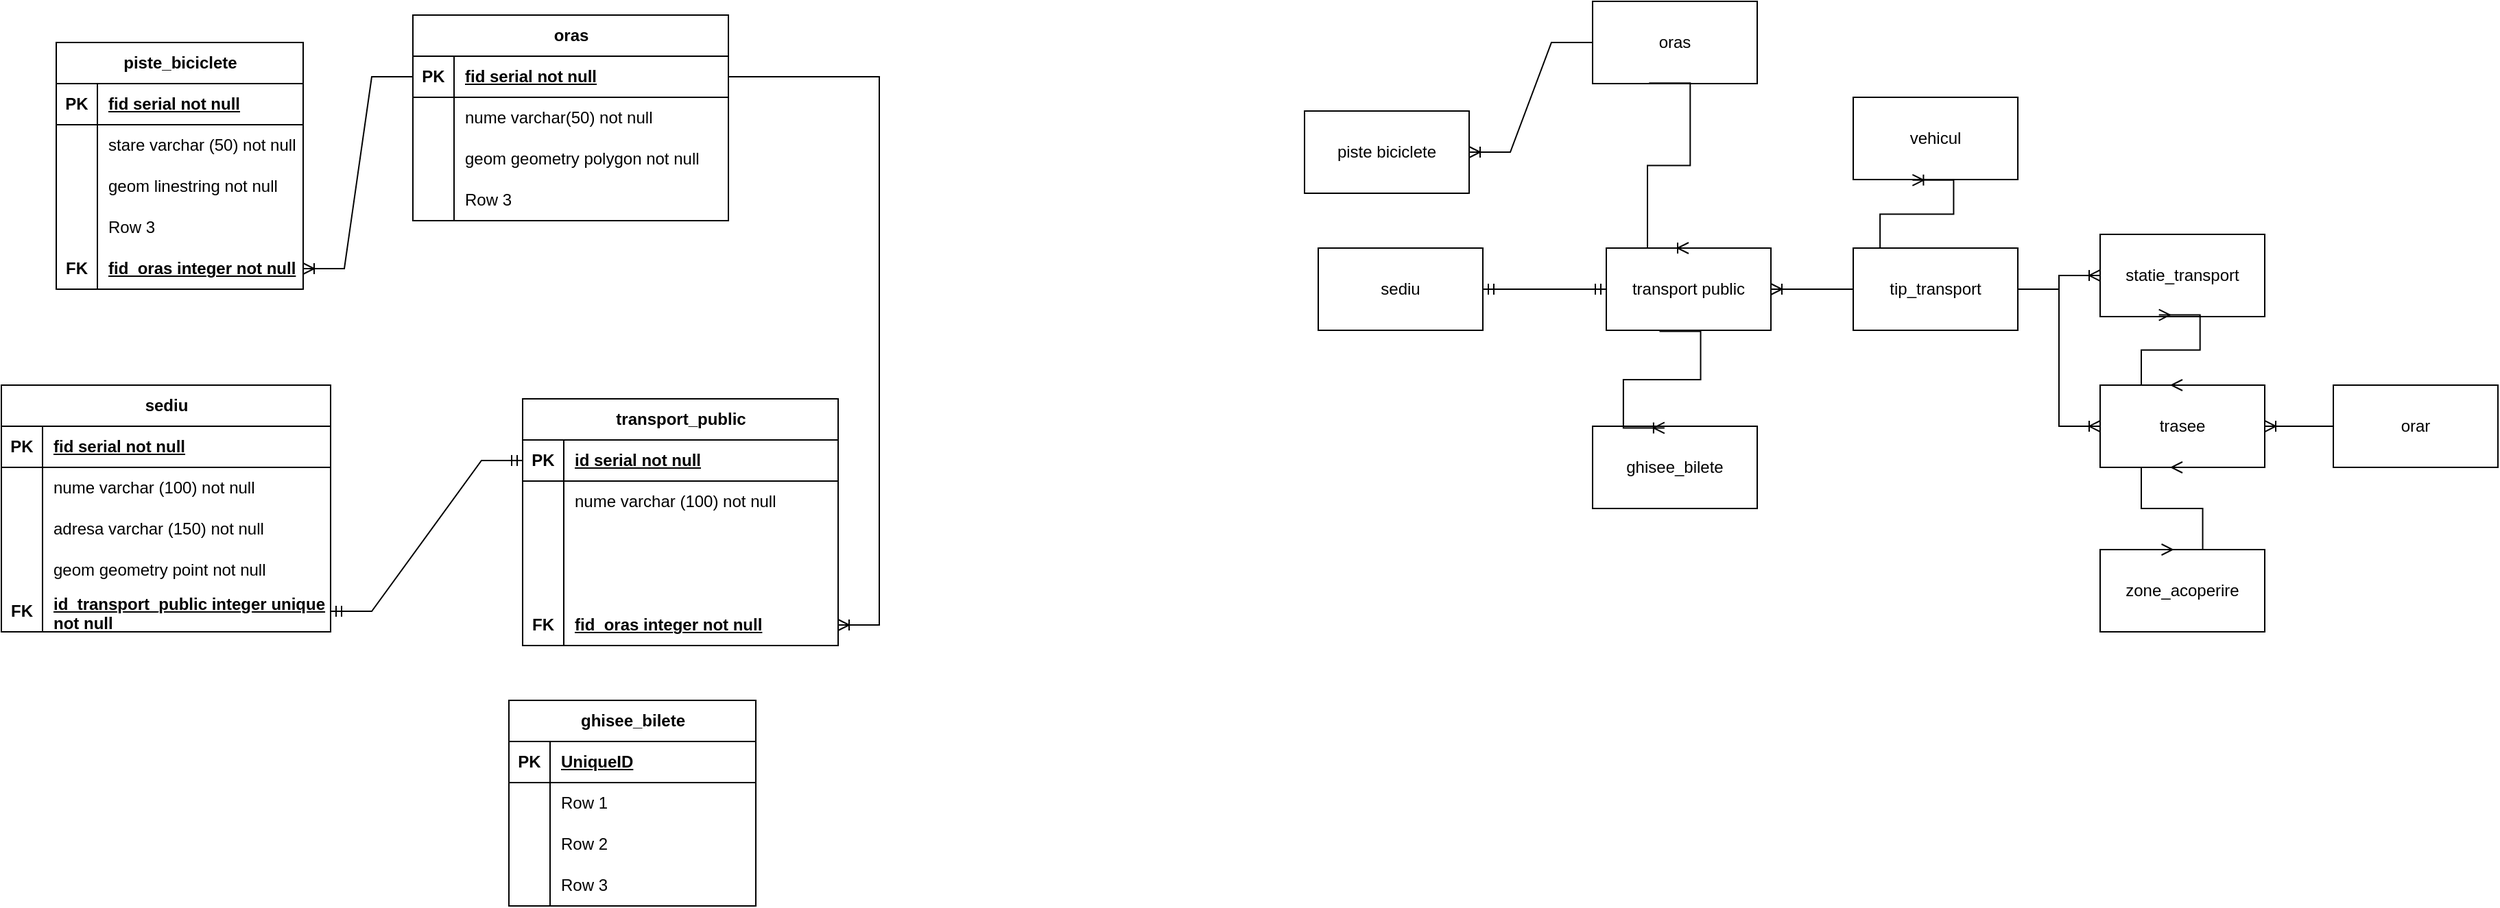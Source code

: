 <mxfile version="27.1.6">
  <diagram name="Page-1" id="tIY_-LA0D652actFkFMn">
    <mxGraphModel dx="2907" dy="660" grid="1" gridSize="10" guides="1" tooltips="1" connect="1" arrows="1" fold="1" page="1" pageScale="1" pageWidth="850" pageHeight="1100" math="0" shadow="0">
      <root>
        <mxCell id="0" />
        <mxCell id="1" parent="0" />
        <mxCell id="0Iq-WSl2Ginb7lKAHvDm-1" value="oras" style="rounded=0;whiteSpace=wrap;html=1;" vertex="1" parent="1">
          <mxGeometry x="160" y="50" width="120" height="60" as="geometry" />
        </mxCell>
        <mxCell id="0Iq-WSl2Ginb7lKAHvDm-2" value="transport public" style="rounded=0;whiteSpace=wrap;html=1;" vertex="1" parent="1">
          <mxGeometry x="170" y="230" width="120" height="60" as="geometry" />
        </mxCell>
        <mxCell id="0Iq-WSl2Ginb7lKAHvDm-3" value="tip_transport" style="rounded=0;whiteSpace=wrap;html=1;" vertex="1" parent="1">
          <mxGeometry x="350" y="230" width="120" height="60" as="geometry" />
        </mxCell>
        <mxCell id="0Iq-WSl2Ginb7lKAHvDm-4" value="statie_transport" style="rounded=0;whiteSpace=wrap;html=1;" vertex="1" parent="1">
          <mxGeometry x="530" y="220" width="120" height="60" as="geometry" />
        </mxCell>
        <mxCell id="0Iq-WSl2Ginb7lKAHvDm-6" value="trasee" style="rounded=0;whiteSpace=wrap;html=1;" vertex="1" parent="1">
          <mxGeometry x="530" y="330" width="120" height="60" as="geometry" />
        </mxCell>
        <mxCell id="0Iq-WSl2Ginb7lKAHvDm-7" value="" style="edgeStyle=entityRelationEdgeStyle;fontSize=12;html=1;endArrow=ERoneToMany;rounded=0;exitX=0.343;exitY=0.993;exitDx=0;exitDy=0;exitPerimeter=0;entryX=0.5;entryY=0;entryDx=0;entryDy=0;" edge="1" parent="1" source="0Iq-WSl2Ginb7lKAHvDm-1" target="0Iq-WSl2Ginb7lKAHvDm-2">
          <mxGeometry width="100" height="100" relative="1" as="geometry">
            <mxPoint x="180" y="320" as="sourcePoint" />
            <mxPoint x="280" y="220" as="targetPoint" />
          </mxGeometry>
        </mxCell>
        <mxCell id="0Iq-WSl2Ginb7lKAHvDm-8" value="" style="edgeStyle=entityRelationEdgeStyle;fontSize=12;html=1;endArrow=ERoneToMany;rounded=0;" edge="1" parent="1" source="0Iq-WSl2Ginb7lKAHvDm-3" target="0Iq-WSl2Ginb7lKAHvDm-2">
          <mxGeometry width="100" height="100" relative="1" as="geometry">
            <mxPoint x="190" y="400" as="sourcePoint" />
            <mxPoint x="290" y="300" as="targetPoint" />
          </mxGeometry>
        </mxCell>
        <mxCell id="0Iq-WSl2Ginb7lKAHvDm-9" value="" style="edgeStyle=entityRelationEdgeStyle;fontSize=12;html=1;endArrow=ERoneToMany;rounded=0;" edge="1" parent="1" source="0Iq-WSl2Ginb7lKAHvDm-3" target="0Iq-WSl2Ginb7lKAHvDm-4">
          <mxGeometry width="100" height="100" relative="1" as="geometry">
            <mxPoint x="380" y="410" as="sourcePoint" />
            <mxPoint x="480" y="310" as="targetPoint" />
          </mxGeometry>
        </mxCell>
        <mxCell id="0Iq-WSl2Ginb7lKAHvDm-10" value="" style="edgeStyle=entityRelationEdgeStyle;fontSize=12;html=1;endArrow=ERoneToMany;rounded=0;" edge="1" parent="1" source="0Iq-WSl2Ginb7lKAHvDm-3" target="0Iq-WSl2Ginb7lKAHvDm-6">
          <mxGeometry width="100" height="100" relative="1" as="geometry">
            <mxPoint x="380" y="410" as="sourcePoint" />
            <mxPoint x="480" y="310" as="targetPoint" />
            <Array as="points">
              <mxPoint x="490" y="380" />
            </Array>
          </mxGeometry>
        </mxCell>
        <mxCell id="0Iq-WSl2Ginb7lKAHvDm-11" value="ghisee_bilete" style="rounded=0;whiteSpace=wrap;html=1;" vertex="1" parent="1">
          <mxGeometry x="160" y="360" width="120" height="60" as="geometry" />
        </mxCell>
        <mxCell id="0Iq-WSl2Ginb7lKAHvDm-12" value="" style="edgeStyle=entityRelationEdgeStyle;fontSize=12;html=1;endArrow=ERoneToMany;rounded=0;exitX=0.323;exitY=1.013;exitDx=0;exitDy=0;exitPerimeter=0;entryX=0.437;entryY=0.02;entryDx=0;entryDy=0;entryPerimeter=0;" edge="1" parent="1" source="0Iq-WSl2Ginb7lKAHvDm-2" target="0Iq-WSl2Ginb7lKAHvDm-11">
          <mxGeometry width="100" height="100" relative="1" as="geometry">
            <mxPoint x="380" y="410" as="sourcePoint" />
            <mxPoint x="210" y="364" as="targetPoint" />
          </mxGeometry>
        </mxCell>
        <mxCell id="0Iq-WSl2Ginb7lKAHvDm-13" value="sediu" style="rounded=0;whiteSpace=wrap;html=1;" vertex="1" parent="1">
          <mxGeometry x="-40" y="230" width="120" height="60" as="geometry" />
        </mxCell>
        <mxCell id="0Iq-WSl2Ginb7lKAHvDm-14" value="" style="edgeStyle=entityRelationEdgeStyle;fontSize=12;html=1;endArrow=ERmany;startArrow=ERmany;rounded=0;exitX=0.357;exitY=0.98;exitDx=0;exitDy=0;exitPerimeter=0;entryX=0.5;entryY=0;entryDx=0;entryDy=0;" edge="1" parent="1" source="0Iq-WSl2Ginb7lKAHvDm-4" target="0Iq-WSl2Ginb7lKAHvDm-6">
          <mxGeometry width="100" height="100" relative="1" as="geometry">
            <mxPoint x="380" y="410" as="sourcePoint" />
            <mxPoint x="480" y="310" as="targetPoint" />
          </mxGeometry>
        </mxCell>
        <mxCell id="0Iq-WSl2Ginb7lKAHvDm-15" value="" style="edgeStyle=entityRelationEdgeStyle;fontSize=12;html=1;endArrow=ERmandOne;startArrow=ERmandOne;rounded=0;" edge="1" parent="1" source="0Iq-WSl2Ginb7lKAHvDm-13" target="0Iq-WSl2Ginb7lKAHvDm-2">
          <mxGeometry width="100" height="100" relative="1" as="geometry">
            <mxPoint x="380" y="410" as="sourcePoint" />
            <mxPoint x="480" y="310" as="targetPoint" />
          </mxGeometry>
        </mxCell>
        <mxCell id="0Iq-WSl2Ginb7lKAHvDm-17" value="piste biciclete" style="rounded=0;whiteSpace=wrap;html=1;" vertex="1" parent="1">
          <mxGeometry x="-50" y="130" width="120" height="60" as="geometry" />
        </mxCell>
        <mxCell id="0Iq-WSl2Ginb7lKAHvDm-18" value="" style="edgeStyle=entityRelationEdgeStyle;fontSize=12;html=1;endArrow=ERoneToMany;rounded=0;exitX=0;exitY=0.5;exitDx=0;exitDy=0;" edge="1" parent="1" source="0Iq-WSl2Ginb7lKAHvDm-1" target="0Iq-WSl2Ginb7lKAHvDm-17">
          <mxGeometry width="100" height="100" relative="1" as="geometry">
            <mxPoint x="130" y="200" as="sourcePoint" />
            <mxPoint x="230" y="100" as="targetPoint" />
          </mxGeometry>
        </mxCell>
        <mxCell id="0Iq-WSl2Ginb7lKAHvDm-19" value="vehicul" style="rounded=0;whiteSpace=wrap;html=1;" vertex="1" parent="1">
          <mxGeometry x="350" y="120" width="120" height="60" as="geometry" />
        </mxCell>
        <mxCell id="0Iq-WSl2Ginb7lKAHvDm-20" value="" style="edgeStyle=entityRelationEdgeStyle;fontSize=12;html=1;endArrow=ERoneToMany;rounded=0;exitX=0.413;exitY=0;exitDx=0;exitDy=0;exitPerimeter=0;entryX=0.36;entryY=1.007;entryDx=0;entryDy=0;entryPerimeter=0;" edge="1" parent="1" source="0Iq-WSl2Ginb7lKAHvDm-3" target="0Iq-WSl2Ginb7lKAHvDm-19">
          <mxGeometry width="100" height="100" relative="1" as="geometry">
            <mxPoint x="120" y="350" as="sourcePoint" />
            <mxPoint x="220" y="250" as="targetPoint" />
          </mxGeometry>
        </mxCell>
        <mxCell id="0Iq-WSl2Ginb7lKAHvDm-21" value="zone_acoperire" style="rounded=0;whiteSpace=wrap;html=1;" vertex="1" parent="1">
          <mxGeometry x="530" y="450" width="120" height="60" as="geometry" />
        </mxCell>
        <mxCell id="0Iq-WSl2Ginb7lKAHvDm-22" value="" style="edgeStyle=entityRelationEdgeStyle;fontSize=12;html=1;endArrow=ERmany;startArrow=ERmany;rounded=0;entryX=0.5;entryY=1;entryDx=0;entryDy=0;exitX=0.373;exitY=0;exitDx=0;exitDy=0;exitPerimeter=0;" edge="1" parent="1" source="0Iq-WSl2Ginb7lKAHvDm-21" target="0Iq-WSl2Ginb7lKAHvDm-6">
          <mxGeometry width="100" height="100" relative="1" as="geometry">
            <mxPoint x="375" y="500" as="sourcePoint" />
            <mxPoint x="475" y="400" as="targetPoint" />
          </mxGeometry>
        </mxCell>
        <mxCell id="0Iq-WSl2Ginb7lKAHvDm-23" value="orar" style="rounded=0;whiteSpace=wrap;html=1;" vertex="1" parent="1">
          <mxGeometry x="700" y="330" width="120" height="60" as="geometry" />
        </mxCell>
        <mxCell id="0Iq-WSl2Ginb7lKAHvDm-24" value="" style="edgeStyle=entityRelationEdgeStyle;fontSize=12;html=1;endArrow=ERoneToMany;rounded=0;exitX=0;exitY=0.5;exitDx=0;exitDy=0;" edge="1" parent="1" source="0Iq-WSl2Ginb7lKAHvDm-23" target="0Iq-WSl2Ginb7lKAHvDm-6">
          <mxGeometry width="100" height="100" relative="1" as="geometry">
            <mxPoint x="490" y="360" as="sourcePoint" />
            <mxPoint x="590" y="260" as="targetPoint" />
          </mxGeometry>
        </mxCell>
        <mxCell id="0Iq-WSl2Ginb7lKAHvDm-25" value="oras" style="shape=table;startSize=30;container=1;collapsible=1;childLayout=tableLayout;fixedRows=1;rowLines=0;fontStyle=1;align=center;resizeLast=1;html=1;" vertex="1" parent="1">
          <mxGeometry x="-700" y="60" width="230" height="150" as="geometry" />
        </mxCell>
        <mxCell id="0Iq-WSl2Ginb7lKAHvDm-26" value="" style="shape=tableRow;horizontal=0;startSize=0;swimlaneHead=0;swimlaneBody=0;fillColor=none;collapsible=0;dropTarget=0;points=[[0,0.5],[1,0.5]];portConstraint=eastwest;top=0;left=0;right=0;bottom=1;" vertex="1" parent="0Iq-WSl2Ginb7lKAHvDm-25">
          <mxGeometry y="30" width="230" height="30" as="geometry" />
        </mxCell>
        <mxCell id="0Iq-WSl2Ginb7lKAHvDm-27" value="PK" style="shape=partialRectangle;connectable=0;fillColor=none;top=0;left=0;bottom=0;right=0;fontStyle=1;overflow=hidden;whiteSpace=wrap;html=1;" vertex="1" parent="0Iq-WSl2Ginb7lKAHvDm-26">
          <mxGeometry width="30" height="30" as="geometry">
            <mxRectangle width="30" height="30" as="alternateBounds" />
          </mxGeometry>
        </mxCell>
        <mxCell id="0Iq-WSl2Ginb7lKAHvDm-28" value="fid serial not null" style="shape=partialRectangle;connectable=0;fillColor=none;top=0;left=0;bottom=0;right=0;align=left;spacingLeft=6;fontStyle=5;overflow=hidden;whiteSpace=wrap;html=1;" vertex="1" parent="0Iq-WSl2Ginb7lKAHvDm-26">
          <mxGeometry x="30" width="200" height="30" as="geometry">
            <mxRectangle width="200" height="30" as="alternateBounds" />
          </mxGeometry>
        </mxCell>
        <mxCell id="0Iq-WSl2Ginb7lKAHvDm-29" value="" style="shape=tableRow;horizontal=0;startSize=0;swimlaneHead=0;swimlaneBody=0;fillColor=none;collapsible=0;dropTarget=0;points=[[0,0.5],[1,0.5]];portConstraint=eastwest;top=0;left=0;right=0;bottom=0;" vertex="1" parent="0Iq-WSl2Ginb7lKAHvDm-25">
          <mxGeometry y="60" width="230" height="30" as="geometry" />
        </mxCell>
        <mxCell id="0Iq-WSl2Ginb7lKAHvDm-30" value="" style="shape=partialRectangle;connectable=0;fillColor=none;top=0;left=0;bottom=0;right=0;editable=1;overflow=hidden;whiteSpace=wrap;html=1;" vertex="1" parent="0Iq-WSl2Ginb7lKAHvDm-29">
          <mxGeometry width="30" height="30" as="geometry">
            <mxRectangle width="30" height="30" as="alternateBounds" />
          </mxGeometry>
        </mxCell>
        <mxCell id="0Iq-WSl2Ginb7lKAHvDm-31" value="nume varchar(50) not null" style="shape=partialRectangle;connectable=0;fillColor=none;top=0;left=0;bottom=0;right=0;align=left;spacingLeft=6;overflow=hidden;whiteSpace=wrap;html=1;" vertex="1" parent="0Iq-WSl2Ginb7lKAHvDm-29">
          <mxGeometry x="30" width="200" height="30" as="geometry">
            <mxRectangle width="200" height="30" as="alternateBounds" />
          </mxGeometry>
        </mxCell>
        <mxCell id="0Iq-WSl2Ginb7lKAHvDm-32" value="" style="shape=tableRow;horizontal=0;startSize=0;swimlaneHead=0;swimlaneBody=0;fillColor=none;collapsible=0;dropTarget=0;points=[[0,0.5],[1,0.5]];portConstraint=eastwest;top=0;left=0;right=0;bottom=0;" vertex="1" parent="0Iq-WSl2Ginb7lKAHvDm-25">
          <mxGeometry y="90" width="230" height="30" as="geometry" />
        </mxCell>
        <mxCell id="0Iq-WSl2Ginb7lKAHvDm-33" value="" style="shape=partialRectangle;connectable=0;fillColor=none;top=0;left=0;bottom=0;right=0;editable=1;overflow=hidden;whiteSpace=wrap;html=1;" vertex="1" parent="0Iq-WSl2Ginb7lKAHvDm-32">
          <mxGeometry width="30" height="30" as="geometry">
            <mxRectangle width="30" height="30" as="alternateBounds" />
          </mxGeometry>
        </mxCell>
        <mxCell id="0Iq-WSl2Ginb7lKAHvDm-34" value="geom geometry polygon not null" style="shape=partialRectangle;connectable=0;fillColor=none;top=0;left=0;bottom=0;right=0;align=left;spacingLeft=6;overflow=hidden;whiteSpace=wrap;html=1;" vertex="1" parent="0Iq-WSl2Ginb7lKAHvDm-32">
          <mxGeometry x="30" width="200" height="30" as="geometry">
            <mxRectangle width="200" height="30" as="alternateBounds" />
          </mxGeometry>
        </mxCell>
        <mxCell id="0Iq-WSl2Ginb7lKAHvDm-35" value="" style="shape=tableRow;horizontal=0;startSize=0;swimlaneHead=0;swimlaneBody=0;fillColor=none;collapsible=0;dropTarget=0;points=[[0,0.5],[1,0.5]];portConstraint=eastwest;top=0;left=0;right=0;bottom=0;" vertex="1" parent="0Iq-WSl2Ginb7lKAHvDm-25">
          <mxGeometry y="120" width="230" height="30" as="geometry" />
        </mxCell>
        <mxCell id="0Iq-WSl2Ginb7lKAHvDm-36" value="" style="shape=partialRectangle;connectable=0;fillColor=none;top=0;left=0;bottom=0;right=0;editable=1;overflow=hidden;whiteSpace=wrap;html=1;" vertex="1" parent="0Iq-WSl2Ginb7lKAHvDm-35">
          <mxGeometry width="30" height="30" as="geometry">
            <mxRectangle width="30" height="30" as="alternateBounds" />
          </mxGeometry>
        </mxCell>
        <mxCell id="0Iq-WSl2Ginb7lKAHvDm-37" value="Row 3" style="shape=partialRectangle;connectable=0;fillColor=none;top=0;left=0;bottom=0;right=0;align=left;spacingLeft=6;overflow=hidden;whiteSpace=wrap;html=1;" vertex="1" parent="0Iq-WSl2Ginb7lKAHvDm-35">
          <mxGeometry x="30" width="200" height="30" as="geometry">
            <mxRectangle width="200" height="30" as="alternateBounds" />
          </mxGeometry>
        </mxCell>
        <mxCell id="0Iq-WSl2Ginb7lKAHvDm-38" value="piste_biciclete" style="shape=table;startSize=30;container=1;collapsible=1;childLayout=tableLayout;fixedRows=1;rowLines=0;fontStyle=1;align=center;resizeLast=1;html=1;" vertex="1" parent="1">
          <mxGeometry x="-960" y="80" width="180" height="180" as="geometry" />
        </mxCell>
        <mxCell id="0Iq-WSl2Ginb7lKAHvDm-39" value="" style="shape=tableRow;horizontal=0;startSize=0;swimlaneHead=0;swimlaneBody=0;fillColor=none;collapsible=0;dropTarget=0;points=[[0,0.5],[1,0.5]];portConstraint=eastwest;top=0;left=0;right=0;bottom=1;" vertex="1" parent="0Iq-WSl2Ginb7lKAHvDm-38">
          <mxGeometry y="30" width="180" height="30" as="geometry" />
        </mxCell>
        <mxCell id="0Iq-WSl2Ginb7lKAHvDm-40" value="PK" style="shape=partialRectangle;connectable=0;fillColor=none;top=0;left=0;bottom=0;right=0;fontStyle=1;overflow=hidden;whiteSpace=wrap;html=1;" vertex="1" parent="0Iq-WSl2Ginb7lKAHvDm-39">
          <mxGeometry width="30" height="30" as="geometry">
            <mxRectangle width="30" height="30" as="alternateBounds" />
          </mxGeometry>
        </mxCell>
        <mxCell id="0Iq-WSl2Ginb7lKAHvDm-41" value="fid serial not null" style="shape=partialRectangle;connectable=0;fillColor=none;top=0;left=0;bottom=0;right=0;align=left;spacingLeft=6;fontStyle=5;overflow=hidden;whiteSpace=wrap;html=1;" vertex="1" parent="0Iq-WSl2Ginb7lKAHvDm-39">
          <mxGeometry x="30" width="150" height="30" as="geometry">
            <mxRectangle width="150" height="30" as="alternateBounds" />
          </mxGeometry>
        </mxCell>
        <mxCell id="0Iq-WSl2Ginb7lKAHvDm-42" value="" style="shape=tableRow;horizontal=0;startSize=0;swimlaneHead=0;swimlaneBody=0;fillColor=none;collapsible=0;dropTarget=0;points=[[0,0.5],[1,0.5]];portConstraint=eastwest;top=0;left=0;right=0;bottom=0;" vertex="1" parent="0Iq-WSl2Ginb7lKAHvDm-38">
          <mxGeometry y="60" width="180" height="30" as="geometry" />
        </mxCell>
        <mxCell id="0Iq-WSl2Ginb7lKAHvDm-43" value="" style="shape=partialRectangle;connectable=0;fillColor=none;top=0;left=0;bottom=0;right=0;editable=1;overflow=hidden;whiteSpace=wrap;html=1;" vertex="1" parent="0Iq-WSl2Ginb7lKAHvDm-42">
          <mxGeometry width="30" height="30" as="geometry">
            <mxRectangle width="30" height="30" as="alternateBounds" />
          </mxGeometry>
        </mxCell>
        <mxCell id="0Iq-WSl2Ginb7lKAHvDm-44" value="stare varchar (50) not null" style="shape=partialRectangle;connectable=0;fillColor=none;top=0;left=0;bottom=0;right=0;align=left;spacingLeft=6;overflow=hidden;whiteSpace=wrap;html=1;" vertex="1" parent="0Iq-WSl2Ginb7lKAHvDm-42">
          <mxGeometry x="30" width="150" height="30" as="geometry">
            <mxRectangle width="150" height="30" as="alternateBounds" />
          </mxGeometry>
        </mxCell>
        <mxCell id="0Iq-WSl2Ginb7lKAHvDm-45" value="" style="shape=tableRow;horizontal=0;startSize=0;swimlaneHead=0;swimlaneBody=0;fillColor=none;collapsible=0;dropTarget=0;points=[[0,0.5],[1,0.5]];portConstraint=eastwest;top=0;left=0;right=0;bottom=0;" vertex="1" parent="0Iq-WSl2Ginb7lKAHvDm-38">
          <mxGeometry y="90" width="180" height="30" as="geometry" />
        </mxCell>
        <mxCell id="0Iq-WSl2Ginb7lKAHvDm-46" value="" style="shape=partialRectangle;connectable=0;fillColor=none;top=0;left=0;bottom=0;right=0;editable=1;overflow=hidden;whiteSpace=wrap;html=1;" vertex="1" parent="0Iq-WSl2Ginb7lKAHvDm-45">
          <mxGeometry width="30" height="30" as="geometry">
            <mxRectangle width="30" height="30" as="alternateBounds" />
          </mxGeometry>
        </mxCell>
        <mxCell id="0Iq-WSl2Ginb7lKAHvDm-47" value="geom linestring not null" style="shape=partialRectangle;connectable=0;fillColor=none;top=0;left=0;bottom=0;right=0;align=left;spacingLeft=6;overflow=hidden;whiteSpace=wrap;html=1;" vertex="1" parent="0Iq-WSl2Ginb7lKAHvDm-45">
          <mxGeometry x="30" width="150" height="30" as="geometry">
            <mxRectangle width="150" height="30" as="alternateBounds" />
          </mxGeometry>
        </mxCell>
        <mxCell id="0Iq-WSl2Ginb7lKAHvDm-48" value="" style="shape=tableRow;horizontal=0;startSize=0;swimlaneHead=0;swimlaneBody=0;fillColor=none;collapsible=0;dropTarget=0;points=[[0,0.5],[1,0.5]];portConstraint=eastwest;top=0;left=0;right=0;bottom=0;" vertex="1" parent="0Iq-WSl2Ginb7lKAHvDm-38">
          <mxGeometry y="120" width="180" height="30" as="geometry" />
        </mxCell>
        <mxCell id="0Iq-WSl2Ginb7lKAHvDm-49" value="" style="shape=partialRectangle;connectable=0;fillColor=none;top=0;left=0;bottom=0;right=0;editable=1;overflow=hidden;whiteSpace=wrap;html=1;" vertex="1" parent="0Iq-WSl2Ginb7lKAHvDm-48">
          <mxGeometry width="30" height="30" as="geometry">
            <mxRectangle width="30" height="30" as="alternateBounds" />
          </mxGeometry>
        </mxCell>
        <mxCell id="0Iq-WSl2Ginb7lKAHvDm-50" value="Row 3" style="shape=partialRectangle;connectable=0;fillColor=none;top=0;left=0;bottom=0;right=0;align=left;spacingLeft=6;overflow=hidden;whiteSpace=wrap;html=1;" vertex="1" parent="0Iq-WSl2Ginb7lKAHvDm-48">
          <mxGeometry x="30" width="150" height="30" as="geometry">
            <mxRectangle width="150" height="30" as="alternateBounds" />
          </mxGeometry>
        </mxCell>
        <mxCell id="0Iq-WSl2Ginb7lKAHvDm-52" value="" style="shape=tableRow;horizontal=0;startSize=0;swimlaneHead=0;swimlaneBody=0;fillColor=none;collapsible=0;dropTarget=0;points=[[0,0.5],[1,0.5]];portConstraint=eastwest;top=0;left=0;right=0;bottom=1;" vertex="1" parent="0Iq-WSl2Ginb7lKAHvDm-38">
          <mxGeometry y="150" width="180" height="30" as="geometry" />
        </mxCell>
        <mxCell id="0Iq-WSl2Ginb7lKAHvDm-53" value="FK" style="shape=partialRectangle;connectable=0;fillColor=none;top=0;left=0;bottom=0;right=0;fontStyle=1;overflow=hidden;whiteSpace=wrap;html=1;" vertex="1" parent="0Iq-WSl2Ginb7lKAHvDm-52">
          <mxGeometry width="30" height="30" as="geometry">
            <mxRectangle width="30" height="30" as="alternateBounds" />
          </mxGeometry>
        </mxCell>
        <mxCell id="0Iq-WSl2Ginb7lKAHvDm-54" value="fid_oras integer not null" style="shape=partialRectangle;connectable=0;fillColor=none;top=0;left=0;bottom=0;right=0;align=left;spacingLeft=6;fontStyle=5;overflow=hidden;whiteSpace=wrap;html=1;" vertex="1" parent="0Iq-WSl2Ginb7lKAHvDm-52">
          <mxGeometry x="30" width="150" height="30" as="geometry">
            <mxRectangle width="150" height="30" as="alternateBounds" />
          </mxGeometry>
        </mxCell>
        <mxCell id="0Iq-WSl2Ginb7lKAHvDm-51" value="" style="edgeStyle=entityRelationEdgeStyle;fontSize=12;html=1;endArrow=ERoneToMany;rounded=0;" edge="1" parent="1" source="0Iq-WSl2Ginb7lKAHvDm-26" target="0Iq-WSl2Ginb7lKAHvDm-52">
          <mxGeometry width="100" height="100" relative="1" as="geometry">
            <mxPoint x="-390" y="320" as="sourcePoint" />
            <mxPoint x="-290" y="220" as="targetPoint" />
          </mxGeometry>
        </mxCell>
        <mxCell id="0Iq-WSl2Ginb7lKAHvDm-55" value="transport_public" style="shape=table;startSize=30;container=1;collapsible=1;childLayout=tableLayout;fixedRows=1;rowLines=0;fontStyle=1;align=center;resizeLast=1;html=1;" vertex="1" parent="1">
          <mxGeometry x="-620" y="340" width="230" height="180" as="geometry" />
        </mxCell>
        <mxCell id="0Iq-WSl2Ginb7lKAHvDm-56" value="" style="shape=tableRow;horizontal=0;startSize=0;swimlaneHead=0;swimlaneBody=0;fillColor=none;collapsible=0;dropTarget=0;points=[[0,0.5],[1,0.5]];portConstraint=eastwest;top=0;left=0;right=0;bottom=1;" vertex="1" parent="0Iq-WSl2Ginb7lKAHvDm-55">
          <mxGeometry y="30" width="230" height="30" as="geometry" />
        </mxCell>
        <mxCell id="0Iq-WSl2Ginb7lKAHvDm-57" value="PK" style="shape=partialRectangle;connectable=0;fillColor=none;top=0;left=0;bottom=0;right=0;fontStyle=1;overflow=hidden;whiteSpace=wrap;html=1;" vertex="1" parent="0Iq-WSl2Ginb7lKAHvDm-56">
          <mxGeometry width="30" height="30" as="geometry">
            <mxRectangle width="30" height="30" as="alternateBounds" />
          </mxGeometry>
        </mxCell>
        <mxCell id="0Iq-WSl2Ginb7lKAHvDm-58" value="id serial not null" style="shape=partialRectangle;connectable=0;fillColor=none;top=0;left=0;bottom=0;right=0;align=left;spacingLeft=6;fontStyle=5;overflow=hidden;whiteSpace=wrap;html=1;" vertex="1" parent="0Iq-WSl2Ginb7lKAHvDm-56">
          <mxGeometry x="30" width="200" height="30" as="geometry">
            <mxRectangle width="200" height="30" as="alternateBounds" />
          </mxGeometry>
        </mxCell>
        <mxCell id="0Iq-WSl2Ginb7lKAHvDm-59" value="" style="shape=tableRow;horizontal=0;startSize=0;swimlaneHead=0;swimlaneBody=0;fillColor=none;collapsible=0;dropTarget=0;points=[[0,0.5],[1,0.5]];portConstraint=eastwest;top=0;left=0;right=0;bottom=0;" vertex="1" parent="0Iq-WSl2Ginb7lKAHvDm-55">
          <mxGeometry y="60" width="230" height="30" as="geometry" />
        </mxCell>
        <mxCell id="0Iq-WSl2Ginb7lKAHvDm-60" value="" style="shape=partialRectangle;connectable=0;fillColor=none;top=0;left=0;bottom=0;right=0;editable=1;overflow=hidden;whiteSpace=wrap;html=1;" vertex="1" parent="0Iq-WSl2Ginb7lKAHvDm-59">
          <mxGeometry width="30" height="30" as="geometry">
            <mxRectangle width="30" height="30" as="alternateBounds" />
          </mxGeometry>
        </mxCell>
        <mxCell id="0Iq-WSl2Ginb7lKAHvDm-61" value="nume varchar (100) not null" style="shape=partialRectangle;connectable=0;fillColor=none;top=0;left=0;bottom=0;right=0;align=left;spacingLeft=6;overflow=hidden;whiteSpace=wrap;html=1;" vertex="1" parent="0Iq-WSl2Ginb7lKAHvDm-59">
          <mxGeometry x="30" width="200" height="30" as="geometry">
            <mxRectangle width="200" height="30" as="alternateBounds" />
          </mxGeometry>
        </mxCell>
        <mxCell id="0Iq-WSl2Ginb7lKAHvDm-62" value="" style="shape=tableRow;horizontal=0;startSize=0;swimlaneHead=0;swimlaneBody=0;fillColor=none;collapsible=0;dropTarget=0;points=[[0,0.5],[1,0.5]];portConstraint=eastwest;top=0;left=0;right=0;bottom=0;" vertex="1" parent="0Iq-WSl2Ginb7lKAHvDm-55">
          <mxGeometry y="90" width="230" height="30" as="geometry" />
        </mxCell>
        <mxCell id="0Iq-WSl2Ginb7lKAHvDm-63" value="" style="shape=partialRectangle;connectable=0;fillColor=none;top=0;left=0;bottom=0;right=0;editable=1;overflow=hidden;whiteSpace=wrap;html=1;" vertex="1" parent="0Iq-WSl2Ginb7lKAHvDm-62">
          <mxGeometry width="30" height="30" as="geometry">
            <mxRectangle width="30" height="30" as="alternateBounds" />
          </mxGeometry>
        </mxCell>
        <mxCell id="0Iq-WSl2Ginb7lKAHvDm-64" value="" style="shape=partialRectangle;connectable=0;fillColor=none;top=0;left=0;bottom=0;right=0;align=left;spacingLeft=6;overflow=hidden;whiteSpace=wrap;html=1;" vertex="1" parent="0Iq-WSl2Ginb7lKAHvDm-62">
          <mxGeometry x="30" width="200" height="30" as="geometry">
            <mxRectangle width="200" height="30" as="alternateBounds" />
          </mxGeometry>
        </mxCell>
        <mxCell id="0Iq-WSl2Ginb7lKAHvDm-65" value="" style="shape=tableRow;horizontal=0;startSize=0;swimlaneHead=0;swimlaneBody=0;fillColor=none;collapsible=0;dropTarget=0;points=[[0,0.5],[1,0.5]];portConstraint=eastwest;top=0;left=0;right=0;bottom=0;" vertex="1" parent="0Iq-WSl2Ginb7lKAHvDm-55">
          <mxGeometry y="120" width="230" height="30" as="geometry" />
        </mxCell>
        <mxCell id="0Iq-WSl2Ginb7lKAHvDm-66" value="" style="shape=partialRectangle;connectable=0;fillColor=none;top=0;left=0;bottom=0;right=0;editable=1;overflow=hidden;whiteSpace=wrap;html=1;" vertex="1" parent="0Iq-WSl2Ginb7lKAHvDm-65">
          <mxGeometry width="30" height="30" as="geometry">
            <mxRectangle width="30" height="30" as="alternateBounds" />
          </mxGeometry>
        </mxCell>
        <mxCell id="0Iq-WSl2Ginb7lKAHvDm-67" value="" style="shape=partialRectangle;connectable=0;fillColor=none;top=0;left=0;bottom=0;right=0;align=left;spacingLeft=6;overflow=hidden;whiteSpace=wrap;html=1;" vertex="1" parent="0Iq-WSl2Ginb7lKAHvDm-65">
          <mxGeometry x="30" width="200" height="30" as="geometry">
            <mxRectangle width="200" height="30" as="alternateBounds" />
          </mxGeometry>
        </mxCell>
        <mxCell id="0Iq-WSl2Ginb7lKAHvDm-68" value="" style="shape=tableRow;horizontal=0;startSize=0;swimlaneHead=0;swimlaneBody=0;fillColor=none;collapsible=0;dropTarget=0;points=[[0,0.5],[1,0.5]];portConstraint=eastwest;top=0;left=0;right=0;bottom=1;" vertex="1" parent="0Iq-WSl2Ginb7lKAHvDm-55">
          <mxGeometry y="150" width="230" height="30" as="geometry" />
        </mxCell>
        <mxCell id="0Iq-WSl2Ginb7lKAHvDm-69" value="FK" style="shape=partialRectangle;connectable=0;fillColor=none;top=0;left=0;bottom=0;right=0;fontStyle=1;overflow=hidden;whiteSpace=wrap;html=1;" vertex="1" parent="0Iq-WSl2Ginb7lKAHvDm-68">
          <mxGeometry width="30" height="30" as="geometry">
            <mxRectangle width="30" height="30" as="alternateBounds" />
          </mxGeometry>
        </mxCell>
        <mxCell id="0Iq-WSl2Ginb7lKAHvDm-70" value="fid_oras integer not null" style="shape=partialRectangle;connectable=0;fillColor=none;top=0;left=0;bottom=0;right=0;align=left;spacingLeft=6;fontStyle=5;overflow=hidden;whiteSpace=wrap;html=1;" vertex="1" parent="0Iq-WSl2Ginb7lKAHvDm-68">
          <mxGeometry x="30" width="200" height="30" as="geometry">
            <mxRectangle width="200" height="30" as="alternateBounds" />
          </mxGeometry>
        </mxCell>
        <mxCell id="0Iq-WSl2Ginb7lKAHvDm-71" value="" style="edgeStyle=entityRelationEdgeStyle;fontSize=12;html=1;endArrow=ERoneToMany;rounded=0;" edge="1" parent="1" source="0Iq-WSl2Ginb7lKAHvDm-26" target="0Iq-WSl2Ginb7lKAHvDm-68">
          <mxGeometry width="100" height="100" relative="1" as="geometry">
            <mxPoint x="-400" y="360" as="sourcePoint" />
            <mxPoint x="-620" y="510" as="targetPoint" />
          </mxGeometry>
        </mxCell>
        <mxCell id="0Iq-WSl2Ginb7lKAHvDm-72" value="sediu" style="shape=table;startSize=30;container=1;collapsible=1;childLayout=tableLayout;fixedRows=1;rowLines=0;fontStyle=1;align=center;resizeLast=1;html=1;" vertex="1" parent="1">
          <mxGeometry x="-1000" y="330" width="240" height="180" as="geometry" />
        </mxCell>
        <mxCell id="0Iq-WSl2Ginb7lKAHvDm-73" value="" style="shape=tableRow;horizontal=0;startSize=0;swimlaneHead=0;swimlaneBody=0;fillColor=none;collapsible=0;dropTarget=0;points=[[0,0.5],[1,0.5]];portConstraint=eastwest;top=0;left=0;right=0;bottom=1;" vertex="1" parent="0Iq-WSl2Ginb7lKAHvDm-72">
          <mxGeometry y="30" width="240" height="30" as="geometry" />
        </mxCell>
        <mxCell id="0Iq-WSl2Ginb7lKAHvDm-74" value="PK" style="shape=partialRectangle;connectable=0;fillColor=none;top=0;left=0;bottom=0;right=0;fontStyle=1;overflow=hidden;whiteSpace=wrap;html=1;" vertex="1" parent="0Iq-WSl2Ginb7lKAHvDm-73">
          <mxGeometry width="30" height="30" as="geometry">
            <mxRectangle width="30" height="30" as="alternateBounds" />
          </mxGeometry>
        </mxCell>
        <mxCell id="0Iq-WSl2Ginb7lKAHvDm-75" value="fid serial not null" style="shape=partialRectangle;connectable=0;fillColor=none;top=0;left=0;bottom=0;right=0;align=left;spacingLeft=6;fontStyle=5;overflow=hidden;whiteSpace=wrap;html=1;" vertex="1" parent="0Iq-WSl2Ginb7lKAHvDm-73">
          <mxGeometry x="30" width="210" height="30" as="geometry">
            <mxRectangle width="210" height="30" as="alternateBounds" />
          </mxGeometry>
        </mxCell>
        <mxCell id="0Iq-WSl2Ginb7lKAHvDm-76" value="" style="shape=tableRow;horizontal=0;startSize=0;swimlaneHead=0;swimlaneBody=0;fillColor=none;collapsible=0;dropTarget=0;points=[[0,0.5],[1,0.5]];portConstraint=eastwest;top=0;left=0;right=0;bottom=0;" vertex="1" parent="0Iq-WSl2Ginb7lKAHvDm-72">
          <mxGeometry y="60" width="240" height="30" as="geometry" />
        </mxCell>
        <mxCell id="0Iq-WSl2Ginb7lKAHvDm-77" value="" style="shape=partialRectangle;connectable=0;fillColor=none;top=0;left=0;bottom=0;right=0;editable=1;overflow=hidden;whiteSpace=wrap;html=1;" vertex="1" parent="0Iq-WSl2Ginb7lKAHvDm-76">
          <mxGeometry width="30" height="30" as="geometry">
            <mxRectangle width="30" height="30" as="alternateBounds" />
          </mxGeometry>
        </mxCell>
        <mxCell id="0Iq-WSl2Ginb7lKAHvDm-78" value="nume varchar (100) not null" style="shape=partialRectangle;connectable=0;fillColor=none;top=0;left=0;bottom=0;right=0;align=left;spacingLeft=6;overflow=hidden;whiteSpace=wrap;html=1;" vertex="1" parent="0Iq-WSl2Ginb7lKAHvDm-76">
          <mxGeometry x="30" width="210" height="30" as="geometry">
            <mxRectangle width="210" height="30" as="alternateBounds" />
          </mxGeometry>
        </mxCell>
        <mxCell id="0Iq-WSl2Ginb7lKAHvDm-79" value="" style="shape=tableRow;horizontal=0;startSize=0;swimlaneHead=0;swimlaneBody=0;fillColor=none;collapsible=0;dropTarget=0;points=[[0,0.5],[1,0.5]];portConstraint=eastwest;top=0;left=0;right=0;bottom=0;" vertex="1" parent="0Iq-WSl2Ginb7lKAHvDm-72">
          <mxGeometry y="90" width="240" height="30" as="geometry" />
        </mxCell>
        <mxCell id="0Iq-WSl2Ginb7lKAHvDm-80" value="" style="shape=partialRectangle;connectable=0;fillColor=none;top=0;left=0;bottom=0;right=0;editable=1;overflow=hidden;whiteSpace=wrap;html=1;" vertex="1" parent="0Iq-WSl2Ginb7lKAHvDm-79">
          <mxGeometry width="30" height="30" as="geometry">
            <mxRectangle width="30" height="30" as="alternateBounds" />
          </mxGeometry>
        </mxCell>
        <mxCell id="0Iq-WSl2Ginb7lKAHvDm-81" value="adresa varchar (150) not null" style="shape=partialRectangle;connectable=0;fillColor=none;top=0;left=0;bottom=0;right=0;align=left;spacingLeft=6;overflow=hidden;whiteSpace=wrap;html=1;" vertex="1" parent="0Iq-WSl2Ginb7lKAHvDm-79">
          <mxGeometry x="30" width="210" height="30" as="geometry">
            <mxRectangle width="210" height="30" as="alternateBounds" />
          </mxGeometry>
        </mxCell>
        <mxCell id="0Iq-WSl2Ginb7lKAHvDm-82" value="" style="shape=tableRow;horizontal=0;startSize=0;swimlaneHead=0;swimlaneBody=0;fillColor=none;collapsible=0;dropTarget=0;points=[[0,0.5],[1,0.5]];portConstraint=eastwest;top=0;left=0;right=0;bottom=0;" vertex="1" parent="0Iq-WSl2Ginb7lKAHvDm-72">
          <mxGeometry y="120" width="240" height="30" as="geometry" />
        </mxCell>
        <mxCell id="0Iq-WSl2Ginb7lKAHvDm-83" value="" style="shape=partialRectangle;connectable=0;fillColor=none;top=0;left=0;bottom=0;right=0;editable=1;overflow=hidden;whiteSpace=wrap;html=1;" vertex="1" parent="0Iq-WSl2Ginb7lKAHvDm-82">
          <mxGeometry width="30" height="30" as="geometry">
            <mxRectangle width="30" height="30" as="alternateBounds" />
          </mxGeometry>
        </mxCell>
        <mxCell id="0Iq-WSl2Ginb7lKAHvDm-84" value="geom geometry point not null" style="shape=partialRectangle;connectable=0;fillColor=none;top=0;left=0;bottom=0;right=0;align=left;spacingLeft=6;overflow=hidden;whiteSpace=wrap;html=1;" vertex="1" parent="0Iq-WSl2Ginb7lKAHvDm-82">
          <mxGeometry x="30" width="210" height="30" as="geometry">
            <mxRectangle width="210" height="30" as="alternateBounds" />
          </mxGeometry>
        </mxCell>
        <mxCell id="0Iq-WSl2Ginb7lKAHvDm-85" value="" style="shape=tableRow;horizontal=0;startSize=0;swimlaneHead=0;swimlaneBody=0;fillColor=none;collapsible=0;dropTarget=0;points=[[0,0.5],[1,0.5]];portConstraint=eastwest;top=0;left=0;right=0;bottom=1;" vertex="1" parent="0Iq-WSl2Ginb7lKAHvDm-72">
          <mxGeometry y="150" width="240" height="30" as="geometry" />
        </mxCell>
        <mxCell id="0Iq-WSl2Ginb7lKAHvDm-86" value="FK" style="shape=partialRectangle;connectable=0;fillColor=none;top=0;left=0;bottom=0;right=0;fontStyle=1;overflow=hidden;whiteSpace=wrap;html=1;" vertex="1" parent="0Iq-WSl2Ginb7lKAHvDm-85">
          <mxGeometry width="30" height="30" as="geometry">
            <mxRectangle width="30" height="30" as="alternateBounds" />
          </mxGeometry>
        </mxCell>
        <mxCell id="0Iq-WSl2Ginb7lKAHvDm-87" value="id_transport_public integer unique not null" style="shape=partialRectangle;connectable=0;fillColor=none;top=0;left=0;bottom=0;right=0;align=left;spacingLeft=6;fontStyle=5;overflow=hidden;whiteSpace=wrap;html=1;" vertex="1" parent="0Iq-WSl2Ginb7lKAHvDm-85">
          <mxGeometry x="30" width="210" height="30" as="geometry">
            <mxRectangle width="210" height="30" as="alternateBounds" />
          </mxGeometry>
        </mxCell>
        <mxCell id="0Iq-WSl2Ginb7lKAHvDm-88" value="" style="edgeStyle=entityRelationEdgeStyle;fontSize=12;html=1;endArrow=ERmandOne;startArrow=ERmandOne;rounded=0;entryX=0;entryY=0.5;entryDx=0;entryDy=0;" edge="1" parent="1" source="0Iq-WSl2Ginb7lKAHvDm-85" target="0Iq-WSl2Ginb7lKAHvDm-56">
          <mxGeometry width="100" height="100" relative="1" as="geometry">
            <mxPoint x="-510" y="400" as="sourcePoint" />
            <mxPoint x="-410" y="300" as="targetPoint" />
          </mxGeometry>
        </mxCell>
        <mxCell id="0Iq-WSl2Ginb7lKAHvDm-90" value="ghisee_bilete" style="shape=table;startSize=30;container=1;collapsible=1;childLayout=tableLayout;fixedRows=1;rowLines=0;fontStyle=1;align=center;resizeLast=1;html=1;" vertex="1" parent="1">
          <mxGeometry x="-630" y="560" width="180" height="150" as="geometry" />
        </mxCell>
        <mxCell id="0Iq-WSl2Ginb7lKAHvDm-91" value="" style="shape=tableRow;horizontal=0;startSize=0;swimlaneHead=0;swimlaneBody=0;fillColor=none;collapsible=0;dropTarget=0;points=[[0,0.5],[1,0.5]];portConstraint=eastwest;top=0;left=0;right=0;bottom=1;" vertex="1" parent="0Iq-WSl2Ginb7lKAHvDm-90">
          <mxGeometry y="30" width="180" height="30" as="geometry" />
        </mxCell>
        <mxCell id="0Iq-WSl2Ginb7lKAHvDm-92" value="PK" style="shape=partialRectangle;connectable=0;fillColor=none;top=0;left=0;bottom=0;right=0;fontStyle=1;overflow=hidden;whiteSpace=wrap;html=1;" vertex="1" parent="0Iq-WSl2Ginb7lKAHvDm-91">
          <mxGeometry width="30" height="30" as="geometry">
            <mxRectangle width="30" height="30" as="alternateBounds" />
          </mxGeometry>
        </mxCell>
        <mxCell id="0Iq-WSl2Ginb7lKAHvDm-93" value="UniqueID" style="shape=partialRectangle;connectable=0;fillColor=none;top=0;left=0;bottom=0;right=0;align=left;spacingLeft=6;fontStyle=5;overflow=hidden;whiteSpace=wrap;html=1;" vertex="1" parent="0Iq-WSl2Ginb7lKAHvDm-91">
          <mxGeometry x="30" width="150" height="30" as="geometry">
            <mxRectangle width="150" height="30" as="alternateBounds" />
          </mxGeometry>
        </mxCell>
        <mxCell id="0Iq-WSl2Ginb7lKAHvDm-94" value="" style="shape=tableRow;horizontal=0;startSize=0;swimlaneHead=0;swimlaneBody=0;fillColor=none;collapsible=0;dropTarget=0;points=[[0,0.5],[1,0.5]];portConstraint=eastwest;top=0;left=0;right=0;bottom=0;" vertex="1" parent="0Iq-WSl2Ginb7lKAHvDm-90">
          <mxGeometry y="60" width="180" height="30" as="geometry" />
        </mxCell>
        <mxCell id="0Iq-WSl2Ginb7lKAHvDm-95" value="" style="shape=partialRectangle;connectable=0;fillColor=none;top=0;left=0;bottom=0;right=0;editable=1;overflow=hidden;whiteSpace=wrap;html=1;" vertex="1" parent="0Iq-WSl2Ginb7lKAHvDm-94">
          <mxGeometry width="30" height="30" as="geometry">
            <mxRectangle width="30" height="30" as="alternateBounds" />
          </mxGeometry>
        </mxCell>
        <mxCell id="0Iq-WSl2Ginb7lKAHvDm-96" value="Row 1" style="shape=partialRectangle;connectable=0;fillColor=none;top=0;left=0;bottom=0;right=0;align=left;spacingLeft=6;overflow=hidden;whiteSpace=wrap;html=1;" vertex="1" parent="0Iq-WSl2Ginb7lKAHvDm-94">
          <mxGeometry x="30" width="150" height="30" as="geometry">
            <mxRectangle width="150" height="30" as="alternateBounds" />
          </mxGeometry>
        </mxCell>
        <mxCell id="0Iq-WSl2Ginb7lKAHvDm-97" value="" style="shape=tableRow;horizontal=0;startSize=0;swimlaneHead=0;swimlaneBody=0;fillColor=none;collapsible=0;dropTarget=0;points=[[0,0.5],[1,0.5]];portConstraint=eastwest;top=0;left=0;right=0;bottom=0;" vertex="1" parent="0Iq-WSl2Ginb7lKAHvDm-90">
          <mxGeometry y="90" width="180" height="30" as="geometry" />
        </mxCell>
        <mxCell id="0Iq-WSl2Ginb7lKAHvDm-98" value="" style="shape=partialRectangle;connectable=0;fillColor=none;top=0;left=0;bottom=0;right=0;editable=1;overflow=hidden;whiteSpace=wrap;html=1;" vertex="1" parent="0Iq-WSl2Ginb7lKAHvDm-97">
          <mxGeometry width="30" height="30" as="geometry">
            <mxRectangle width="30" height="30" as="alternateBounds" />
          </mxGeometry>
        </mxCell>
        <mxCell id="0Iq-WSl2Ginb7lKAHvDm-99" value="Row 2" style="shape=partialRectangle;connectable=0;fillColor=none;top=0;left=0;bottom=0;right=0;align=left;spacingLeft=6;overflow=hidden;whiteSpace=wrap;html=1;" vertex="1" parent="0Iq-WSl2Ginb7lKAHvDm-97">
          <mxGeometry x="30" width="150" height="30" as="geometry">
            <mxRectangle width="150" height="30" as="alternateBounds" />
          </mxGeometry>
        </mxCell>
        <mxCell id="0Iq-WSl2Ginb7lKAHvDm-100" value="" style="shape=tableRow;horizontal=0;startSize=0;swimlaneHead=0;swimlaneBody=0;fillColor=none;collapsible=0;dropTarget=0;points=[[0,0.5],[1,0.5]];portConstraint=eastwest;top=0;left=0;right=0;bottom=0;" vertex="1" parent="0Iq-WSl2Ginb7lKAHvDm-90">
          <mxGeometry y="120" width="180" height="30" as="geometry" />
        </mxCell>
        <mxCell id="0Iq-WSl2Ginb7lKAHvDm-101" value="" style="shape=partialRectangle;connectable=0;fillColor=none;top=0;left=0;bottom=0;right=0;editable=1;overflow=hidden;whiteSpace=wrap;html=1;" vertex="1" parent="0Iq-WSl2Ginb7lKAHvDm-100">
          <mxGeometry width="30" height="30" as="geometry">
            <mxRectangle width="30" height="30" as="alternateBounds" />
          </mxGeometry>
        </mxCell>
        <mxCell id="0Iq-WSl2Ginb7lKAHvDm-102" value="Row 3" style="shape=partialRectangle;connectable=0;fillColor=none;top=0;left=0;bottom=0;right=0;align=left;spacingLeft=6;overflow=hidden;whiteSpace=wrap;html=1;" vertex="1" parent="0Iq-WSl2Ginb7lKAHvDm-100">
          <mxGeometry x="30" width="150" height="30" as="geometry">
            <mxRectangle width="150" height="30" as="alternateBounds" />
          </mxGeometry>
        </mxCell>
      </root>
    </mxGraphModel>
  </diagram>
</mxfile>
